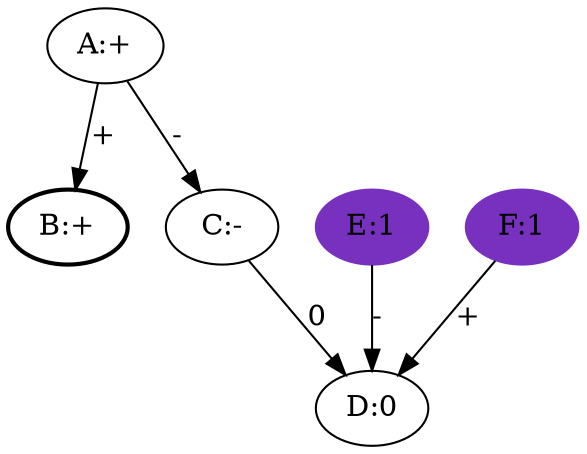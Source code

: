 digraph G {
A[label="A:+"];
B[label="B:+",style=bold];
C[label="C:-"];
D[label="D:0"];
E[label="E:1",style=filled, color="0.75 0.75 0.75"];
F[label="F:1",style=filled, color="0.75 0.75 0.75"];
A->B[label="+"];
A->C[label="-"];
C->D[label="0"];
E->D[label="-"];
F->D[label="+"];
}
